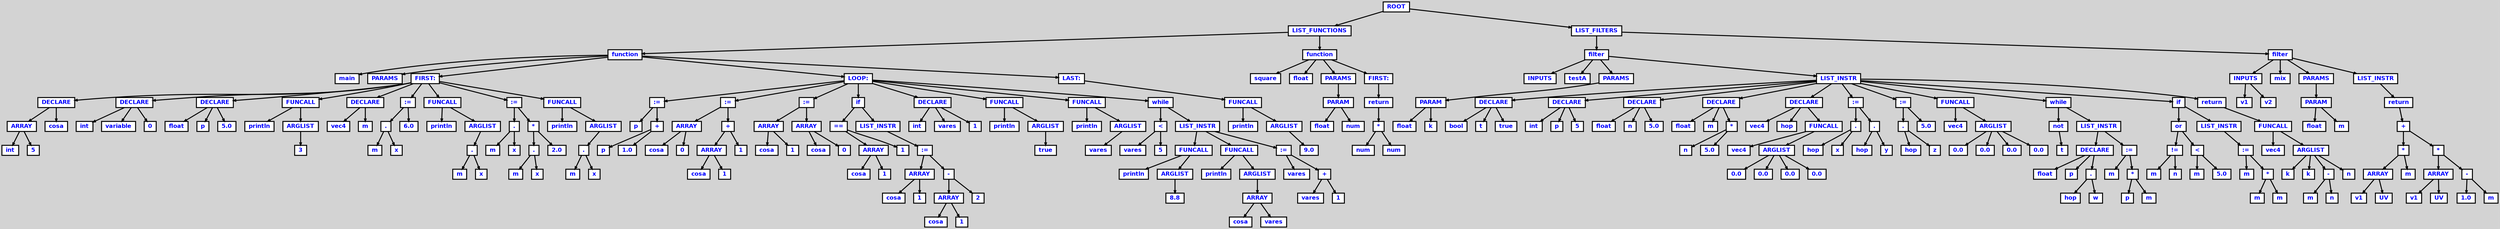 digraph {

	ordering=out;
	ranksep=.4;
	bgcolor="lightgrey"; node [shape=box, fixedsize=false, fontsize=12, fontname="Helvetica-bold", fontcolor="blue"
		width=.25, height=.25, color="black", fillcolor="white", style="filled, solid, bold"];
	edge [arrowsize=.5, color="black", style="bold"]

  n0 [label="ROOT"];
  n1 [label="LIST_FUNCTIONS"];
  n1 [label="LIST_FUNCTIONS"];
  n2 [label="function"];
  n2 [label="function"];
  n3 [label="main"];
  n4 [label="PARAMS"];
  n5 [label="FIRST:"];
  n5 [label="FIRST:"];
  n6 [label="DECLARE"];
  n6 [label="DECLARE"];
  n7 [label="ARRAY"];
  n7 [label="ARRAY"];
  n8 [label="int"];
  n9 [label="5"];
  n10 [label="cosa"];
  n11 [label="DECLARE"];
  n11 [label="DECLARE"];
  n12 [label="int"];
  n13 [label="variable"];
  n14 [label="0"];
  n15 [label="DECLARE"];
  n15 [label="DECLARE"];
  n16 [label="float"];
  n17 [label="p"];
  n18 [label="5.0"];
  n19 [label="FUNCALL"];
  n19 [label="FUNCALL"];
  n20 [label="println"];
  n21 [label="ARGLIST"];
  n21 [label="ARGLIST"];
  n22 [label="3"];
  n23 [label="DECLARE"];
  n23 [label="DECLARE"];
  n24 [label="vec4"];
  n25 [label="m"];
  n26 [label=":="];
  n26 [label=":="];
  n27 [label="."];
  n27 [label="."];
  n28 [label="m"];
  n29 [label="x"];
  n30 [label="6.0"];
  n31 [label="FUNCALL"];
  n31 [label="FUNCALL"];
  n32 [label="println"];
  n33 [label="ARGLIST"];
  n33 [label="ARGLIST"];
  n34 [label="."];
  n34 [label="."];
  n35 [label="m"];
  n36 [label="x"];
  n37 [label=":="];
  n37 [label=":="];
  n38 [label="."];
  n38 [label="."];
  n39 [label="m"];
  n40 [label="x"];
  n41 [label="*"];
  n41 [label="*"];
  n42 [label="."];
  n42 [label="."];
  n43 [label="m"];
  n44 [label="x"];
  n45 [label="2.0"];
  n46 [label="FUNCALL"];
  n46 [label="FUNCALL"];
  n47 [label="println"];
  n48 [label="ARGLIST"];
  n48 [label="ARGLIST"];
  n49 [label="."];
  n49 [label="."];
  n50 [label="m"];
  n51 [label="x"];
  n52 [label="LOOP:"];
  n52 [label="LOOP:"];
  n53 [label=":="];
  n53 [label=":="];
  n54 [label="p"];
  n55 [label="+"];
  n55 [label="+"];
  n56 [label="p"];
  n57 [label="1.0"];
  n58 [label=":="];
  n58 [label=":="];
  n59 [label="ARRAY"];
  n59 [label="ARRAY"];
  n60 [label="cosa"];
  n61 [label="0"];
  n62 [label="+"];
  n62 [label="+"];
  n63 [label="ARRAY"];
  n63 [label="ARRAY"];
  n64 [label="cosa"];
  n65 [label="1"];
  n66 [label="1"];
  n67 [label=":="];
  n67 [label=":="];
  n68 [label="ARRAY"];
  n68 [label="ARRAY"];
  n69 [label="cosa"];
  n70 [label="1"];
  n71 [label="ARRAY"];
  n71 [label="ARRAY"];
  n72 [label="cosa"];
  n73 [label="0"];
  n74 [label="if"];
  n74 [label="if"];
  n75 [label="=="];
  n75 [label="=="];
  n76 [label="ARRAY"];
  n76 [label="ARRAY"];
  n77 [label="cosa"];
  n78 [label="1"];
  n79 [label="1"];
  n80 [label="LIST_INSTR"];
  n80 [label="LIST_INSTR"];
  n81 [label=":="];
  n81 [label=":="];
  n82 [label="ARRAY"];
  n82 [label="ARRAY"];
  n83 [label="cosa"];
  n84 [label="1"];
  n85 [label="-"];
  n85 [label="-"];
  n86 [label="ARRAY"];
  n86 [label="ARRAY"];
  n87 [label="cosa"];
  n88 [label="1"];
  n89 [label="2"];
  n90 [label="DECLARE"];
  n90 [label="DECLARE"];
  n91 [label="int"];
  n92 [label="vares"];
  n93 [label="1"];
  n94 [label="FUNCALL"];
  n94 [label="FUNCALL"];
  n95 [label="println"];
  n96 [label="ARGLIST"];
  n96 [label="ARGLIST"];
  n97 [label="true"];
  n98 [label="FUNCALL"];
  n98 [label="FUNCALL"];
  n99 [label="println"];
  n100 [label="ARGLIST"];
  n100 [label="ARGLIST"];
  n101 [label="vares"];
  n102 [label="while"];
  n102 [label="while"];
  n103 [label="<"];
  n103 [label="<"];
  n104 [label="vares"];
  n105 [label="5"];
  n106 [label="LIST_INSTR"];
  n106 [label="LIST_INSTR"];
  n107 [label="FUNCALL"];
  n107 [label="FUNCALL"];
  n108 [label="println"];
  n109 [label="ARGLIST"];
  n109 [label="ARGLIST"];
  n110 [label="8.8"];
  n111 [label="FUNCALL"];
  n111 [label="FUNCALL"];
  n112 [label="println"];
  n113 [label="ARGLIST"];
  n113 [label="ARGLIST"];
  n114 [label="ARRAY"];
  n114 [label="ARRAY"];
  n115 [label="cosa"];
  n116 [label="vares"];
  n117 [label=":="];
  n117 [label=":="];
  n118 [label="vares"];
  n119 [label="+"];
  n119 [label="+"];
  n120 [label="vares"];
  n121 [label="1"];
  n122 [label="LAST:"];
  n122 [label="LAST:"];
  n123 [label="FUNCALL"];
  n123 [label="FUNCALL"];
  n124 [label="println"];
  n125 [label="ARGLIST"];
  n125 [label="ARGLIST"];
  n126 [label="9.0"];
  n127 [label="function"];
  n127 [label="function"];
  n128 [label="square"];
  n129 [label="float"];
  n130 [label="PARAMS"];
  n130 [label="PARAMS"];
  n131 [label="PARAM"];
  n131 [label="PARAM"];
  n132 [label="float"];
  n133 [label="num"];
  n134 [label="FIRST:"];
  n134 [label="FIRST:"];
  n135 [label="return"];
  n135 [label="return"];
  n136 [label="*"];
  n136 [label="*"];
  n137 [label="num"];
  n138 [label="num"];
  n139 [label="LIST_FILTERS"];
  n139 [label="LIST_FILTERS"];
  n140 [label="filter"];
  n140 [label="filter"];
  n141 [label="INPUTS"];
  n142 [label="testA"];
  n143 [label="PARAMS"];
  n143 [label="PARAMS"];
  n144 [label="PARAM"];
  n144 [label="PARAM"];
  n145 [label="float"];
  n146 [label="k"];
  n147 [label="LIST_INSTR"];
  n147 [label="LIST_INSTR"];
  n148 [label="DECLARE"];
  n148 [label="DECLARE"];
  n149 [label="bool"];
  n150 [label="t"];
  n151 [label="true"];
  n152 [label="DECLARE"];
  n152 [label="DECLARE"];
  n153 [label="int"];
  n154 [label="p"];
  n155 [label="5"];
  n156 [label="DECLARE"];
  n156 [label="DECLARE"];
  n157 [label="float"];
  n158 [label="n"];
  n159 [label="5.0"];
  n160 [label="DECLARE"];
  n160 [label="DECLARE"];
  n161 [label="float"];
  n162 [label="m"];
  n163 [label="*"];
  n163 [label="*"];
  n164 [label="n"];
  n165 [label="5.0"];
  n166 [label="DECLARE"];
  n166 [label="DECLARE"];
  n167 [label="vec4"];
  n168 [label="hop"];
  n169 [label="FUNCALL"];
  n169 [label="FUNCALL"];
  n170 [label="vec4"];
  n171 [label="ARGLIST"];
  n171 [label="ARGLIST"];
  n172 [label="0.0"];
  n173 [label="0.0"];
  n174 [label="0.0"];
  n175 [label="0.0"];
  n176 [label=":="];
  n176 [label=":="];
  n177 [label="."];
  n177 [label="."];
  n178 [label="hop"];
  n179 [label="x"];
  n180 [label="."];
  n180 [label="."];
  n181 [label="hop"];
  n182 [label="y"];
  n183 [label=":="];
  n183 [label=":="];
  n184 [label="."];
  n184 [label="."];
  n185 [label="hop"];
  n186 [label="z"];
  n187 [label="5.0"];
  n188 [label="FUNCALL"];
  n188 [label="FUNCALL"];
  n189 [label="vec4"];
  n190 [label="ARGLIST"];
  n190 [label="ARGLIST"];
  n191 [label="0.0"];
  n192 [label="0.0"];
  n193 [label="0.0"];
  n194 [label="0.0"];
  n195 [label="while"];
  n195 [label="while"];
  n196 [label="not"];
  n196 [label="not"];
  n197 [label="t"];
  n198 [label="LIST_INSTR"];
  n198 [label="LIST_INSTR"];
  n199 [label="DECLARE"];
  n199 [label="DECLARE"];
  n200 [label="float"];
  n201 [label="p"];
  n202 [label="."];
  n202 [label="."];
  n203 [label="hop"];
  n204 [label="w"];
  n205 [label=":="];
  n205 [label=":="];
  n206 [label="m"];
  n207 [label="*"];
  n207 [label="*"];
  n208 [label="p"];
  n209 [label="m"];
  n210 [label="if"];
  n210 [label="if"];
  n211 [label="or"];
  n211 [label="or"];
  n212 [label="!="];
  n212 [label="!="];
  n213 [label="m"];
  n214 [label="n"];
  n215 [label="<"];
  n215 [label="<"];
  n216 [label="m"];
  n217 [label="5.0"];
  n218 [label="LIST_INSTR"];
  n218 [label="LIST_INSTR"];
  n219 [label=":="];
  n219 [label=":="];
  n220 [label="m"];
  n221 [label="*"];
  n221 [label="*"];
  n222 [label="m"];
  n223 [label="m"];
  n224 [label="return"];
  n224 [label="return"];
  n225 [label="FUNCALL"];
  n225 [label="FUNCALL"];
  n226 [label="vec4"];
  n227 [label="ARGLIST"];
  n227 [label="ARGLIST"];
  n228 [label="k"];
  n229 [label="k"];
  n230 [label="-"];
  n230 [label="-"];
  n231 [label="m"];
  n232 [label="n"];
  n233 [label="n"];
  n234 [label="filter"];
  n234 [label="filter"];
  n235 [label="INPUTS"];
  n235 [label="INPUTS"];
  n236 [label="v1"];
  n237 [label="v2"];
  n238 [label="mix"];
  n239 [label="PARAMS"];
  n239 [label="PARAMS"];
  n240 [label="PARAM"];
  n240 [label="PARAM"];
  n241 [label="float"];
  n242 [label="m"];
  n243 [label="LIST_INSTR"];
  n243 [label="LIST_INSTR"];
  n244 [label="return"];
  n244 [label="return"];
  n245 [label="+"];
  n245 [label="+"];
  n246 [label="*"];
  n246 [label="*"];
  n247 [label="ARRAY"];
  n247 [label="ARRAY"];
  n248 [label="v1"];
  n249 [label="UV"];
  n250 [label="m"];
  n251 [label="*"];
  n251 [label="*"];
  n252 [label="ARRAY"];
  n252 [label="ARRAY"];
  n253 [label="v1"];
  n254 [label="UV"];
  n255 [label="-"];
  n255 [label="-"];
  n256 [label="1.0"];
  n257 [label="m"];

  n0 -> n1 // "ROOT" -> "LIST_FUNCTIONS"
  n1 -> n2 // "LIST_FUNCTIONS" -> "function"
  n2 -> n3 // "function" -> "main"
  n2 -> n4 // "function" -> "PARAMS"
  n2 -> n5 // "function" -> "FIRST:"
  n5 -> n6 // "FIRST:" -> "DECLARE"
  n6 -> n7 // "DECLARE" -> "ARRAY"
  n7 -> n8 // "ARRAY" -> "int"
  n7 -> n9 // "ARRAY" -> "5"
  n6 -> n10 // "DECLARE" -> "cosa"
  n5 -> n11 // "FIRST:" -> "DECLARE"
  n11 -> n12 // "DECLARE" -> "int"
  n11 -> n13 // "DECLARE" -> "variable"
  n11 -> n14 // "DECLARE" -> "0"
  n5 -> n15 // "FIRST:" -> "DECLARE"
  n15 -> n16 // "DECLARE" -> "float"
  n15 -> n17 // "DECLARE" -> "p"
  n15 -> n18 // "DECLARE" -> "5.0"
  n5 -> n19 // "FIRST:" -> "FUNCALL"
  n19 -> n20 // "FUNCALL" -> "println"
  n19 -> n21 // "FUNCALL" -> "ARGLIST"
  n21 -> n22 // "ARGLIST" -> "3"
  n5 -> n23 // "FIRST:" -> "DECLARE"
  n23 -> n24 // "DECLARE" -> "vec4"
  n23 -> n25 // "DECLARE" -> "m"
  n5 -> n26 // "FIRST:" -> ":="
  n26 -> n27 // ":=" -> "."
  n27 -> n28 // "." -> "m"
  n27 -> n29 // "." -> "x"
  n26 -> n30 // ":=" -> "6.0"
  n5 -> n31 // "FIRST:" -> "FUNCALL"
  n31 -> n32 // "FUNCALL" -> "println"
  n31 -> n33 // "FUNCALL" -> "ARGLIST"
  n33 -> n34 // "ARGLIST" -> "."
  n34 -> n35 // "." -> "m"
  n34 -> n36 // "." -> "x"
  n5 -> n37 // "FIRST:" -> ":="
  n37 -> n38 // ":=" -> "."
  n38 -> n39 // "." -> "m"
  n38 -> n40 // "." -> "x"
  n37 -> n41 // ":=" -> "*"
  n41 -> n42 // "*" -> "."
  n42 -> n43 // "." -> "m"
  n42 -> n44 // "." -> "x"
  n41 -> n45 // "*" -> "2.0"
  n5 -> n46 // "FIRST:" -> "FUNCALL"
  n46 -> n47 // "FUNCALL" -> "println"
  n46 -> n48 // "FUNCALL" -> "ARGLIST"
  n48 -> n49 // "ARGLIST" -> "."
  n49 -> n50 // "." -> "m"
  n49 -> n51 // "." -> "x"
  n2 -> n52 // "function" -> "LOOP:"
  n52 -> n53 // "LOOP:" -> ":="
  n53 -> n54 // ":=" -> "p"
  n53 -> n55 // ":=" -> "+"
  n55 -> n56 // "+" -> "p"
  n55 -> n57 // "+" -> "1.0"
  n52 -> n58 // "LOOP:" -> ":="
  n58 -> n59 // ":=" -> "ARRAY"
  n59 -> n60 // "ARRAY" -> "cosa"
  n59 -> n61 // "ARRAY" -> "0"
  n58 -> n62 // ":=" -> "+"
  n62 -> n63 // "+" -> "ARRAY"
  n63 -> n64 // "ARRAY" -> "cosa"
  n63 -> n65 // "ARRAY" -> "1"
  n62 -> n66 // "+" -> "1"
  n52 -> n67 // "LOOP:" -> ":="
  n67 -> n68 // ":=" -> "ARRAY"
  n68 -> n69 // "ARRAY" -> "cosa"
  n68 -> n70 // "ARRAY" -> "1"
  n67 -> n71 // ":=" -> "ARRAY"
  n71 -> n72 // "ARRAY" -> "cosa"
  n71 -> n73 // "ARRAY" -> "0"
  n52 -> n74 // "LOOP:" -> "if"
  n74 -> n75 // "if" -> "=="
  n75 -> n76 // "==" -> "ARRAY"
  n76 -> n77 // "ARRAY" -> "cosa"
  n76 -> n78 // "ARRAY" -> "1"
  n75 -> n79 // "==" -> "1"
  n74 -> n80 // "if" -> "LIST_INSTR"
  n80 -> n81 // "LIST_INSTR" -> ":="
  n81 -> n82 // ":=" -> "ARRAY"
  n82 -> n83 // "ARRAY" -> "cosa"
  n82 -> n84 // "ARRAY" -> "1"
  n81 -> n85 // ":=" -> "-"
  n85 -> n86 // "-" -> "ARRAY"
  n86 -> n87 // "ARRAY" -> "cosa"
  n86 -> n88 // "ARRAY" -> "1"
  n85 -> n89 // "-" -> "2"
  n52 -> n90 // "LOOP:" -> "DECLARE"
  n90 -> n91 // "DECLARE" -> "int"
  n90 -> n92 // "DECLARE" -> "vares"
  n90 -> n93 // "DECLARE" -> "1"
  n52 -> n94 // "LOOP:" -> "FUNCALL"
  n94 -> n95 // "FUNCALL" -> "println"
  n94 -> n96 // "FUNCALL" -> "ARGLIST"
  n96 -> n97 // "ARGLIST" -> "true"
  n52 -> n98 // "LOOP:" -> "FUNCALL"
  n98 -> n99 // "FUNCALL" -> "println"
  n98 -> n100 // "FUNCALL" -> "ARGLIST"
  n100 -> n101 // "ARGLIST" -> "vares"
  n52 -> n102 // "LOOP:" -> "while"
  n102 -> n103 // "while" -> "<"
  n103 -> n104 // "<" -> "vares"
  n103 -> n105 // "<" -> "5"
  n102 -> n106 // "while" -> "LIST_INSTR"
  n106 -> n107 // "LIST_INSTR" -> "FUNCALL"
  n107 -> n108 // "FUNCALL" -> "println"
  n107 -> n109 // "FUNCALL" -> "ARGLIST"
  n109 -> n110 // "ARGLIST" -> "8.8"
  n106 -> n111 // "LIST_INSTR" -> "FUNCALL"
  n111 -> n112 // "FUNCALL" -> "println"
  n111 -> n113 // "FUNCALL" -> "ARGLIST"
  n113 -> n114 // "ARGLIST" -> "ARRAY"
  n114 -> n115 // "ARRAY" -> "cosa"
  n114 -> n116 // "ARRAY" -> "vares"
  n106 -> n117 // "LIST_INSTR" -> ":="
  n117 -> n118 // ":=" -> "vares"
  n117 -> n119 // ":=" -> "+"
  n119 -> n120 // "+" -> "vares"
  n119 -> n121 // "+" -> "1"
  n2 -> n122 // "function" -> "LAST:"
  n122 -> n123 // "LAST:" -> "FUNCALL"
  n123 -> n124 // "FUNCALL" -> "println"
  n123 -> n125 // "FUNCALL" -> "ARGLIST"
  n125 -> n126 // "ARGLIST" -> "9.0"
  n1 -> n127 // "LIST_FUNCTIONS" -> "function"
  n127 -> n128 // "function" -> "square"
  n127 -> n129 // "function" -> "float"
  n127 -> n130 // "function" -> "PARAMS"
  n130 -> n131 // "PARAMS" -> "PARAM"
  n131 -> n132 // "PARAM" -> "float"
  n131 -> n133 // "PARAM" -> "num"
  n127 -> n134 // "function" -> "FIRST:"
  n134 -> n135 // "FIRST:" -> "return"
  n135 -> n136 // "return" -> "*"
  n136 -> n137 // "*" -> "num"
  n136 -> n138 // "*" -> "num"
  n0 -> n139 // "ROOT" -> "LIST_FILTERS"
  n139 -> n140 // "LIST_FILTERS" -> "filter"
  n140 -> n141 // "filter" -> "INPUTS"
  n140 -> n142 // "filter" -> "testA"
  n140 -> n143 // "filter" -> "PARAMS"
  n143 -> n144 // "PARAMS" -> "PARAM"
  n144 -> n145 // "PARAM" -> "float"
  n144 -> n146 // "PARAM" -> "k"
  n140 -> n147 // "filter" -> "LIST_INSTR"
  n147 -> n148 // "LIST_INSTR" -> "DECLARE"
  n148 -> n149 // "DECLARE" -> "bool"
  n148 -> n150 // "DECLARE" -> "t"
  n148 -> n151 // "DECLARE" -> "true"
  n147 -> n152 // "LIST_INSTR" -> "DECLARE"
  n152 -> n153 // "DECLARE" -> "int"
  n152 -> n154 // "DECLARE" -> "p"
  n152 -> n155 // "DECLARE" -> "5"
  n147 -> n156 // "LIST_INSTR" -> "DECLARE"
  n156 -> n157 // "DECLARE" -> "float"
  n156 -> n158 // "DECLARE" -> "n"
  n156 -> n159 // "DECLARE" -> "5.0"
  n147 -> n160 // "LIST_INSTR" -> "DECLARE"
  n160 -> n161 // "DECLARE" -> "float"
  n160 -> n162 // "DECLARE" -> "m"
  n160 -> n163 // "DECLARE" -> "*"
  n163 -> n164 // "*" -> "n"
  n163 -> n165 // "*" -> "5.0"
  n147 -> n166 // "LIST_INSTR" -> "DECLARE"
  n166 -> n167 // "DECLARE" -> "vec4"
  n166 -> n168 // "DECLARE" -> "hop"
  n166 -> n169 // "DECLARE" -> "FUNCALL"
  n169 -> n170 // "FUNCALL" -> "vec4"
  n169 -> n171 // "FUNCALL" -> "ARGLIST"
  n171 -> n172 // "ARGLIST" -> "0.0"
  n171 -> n173 // "ARGLIST" -> "0.0"
  n171 -> n174 // "ARGLIST" -> "0.0"
  n171 -> n175 // "ARGLIST" -> "0.0"
  n147 -> n176 // "LIST_INSTR" -> ":="
  n176 -> n177 // ":=" -> "."
  n177 -> n178 // "." -> "hop"
  n177 -> n179 // "." -> "x"
  n176 -> n180 // ":=" -> "."
  n180 -> n181 // "." -> "hop"
  n180 -> n182 // "." -> "y"
  n147 -> n183 // "LIST_INSTR" -> ":="
  n183 -> n184 // ":=" -> "."
  n184 -> n185 // "." -> "hop"
  n184 -> n186 // "." -> "z"
  n183 -> n187 // ":=" -> "5.0"
  n147 -> n188 // "LIST_INSTR" -> "FUNCALL"
  n188 -> n189 // "FUNCALL" -> "vec4"
  n188 -> n190 // "FUNCALL" -> "ARGLIST"
  n190 -> n191 // "ARGLIST" -> "0.0"
  n190 -> n192 // "ARGLIST" -> "0.0"
  n190 -> n193 // "ARGLIST" -> "0.0"
  n190 -> n194 // "ARGLIST" -> "0.0"
  n147 -> n195 // "LIST_INSTR" -> "while"
  n195 -> n196 // "while" -> "not"
  n196 -> n197 // "not" -> "t"
  n195 -> n198 // "while" -> "LIST_INSTR"
  n198 -> n199 // "LIST_INSTR" -> "DECLARE"
  n199 -> n200 // "DECLARE" -> "float"
  n199 -> n201 // "DECLARE" -> "p"
  n199 -> n202 // "DECLARE" -> "."
  n202 -> n203 // "." -> "hop"
  n202 -> n204 // "." -> "w"
  n198 -> n205 // "LIST_INSTR" -> ":="
  n205 -> n206 // ":=" -> "m"
  n205 -> n207 // ":=" -> "*"
  n207 -> n208 // "*" -> "p"
  n207 -> n209 // "*" -> "m"
  n147 -> n210 // "LIST_INSTR" -> "if"
  n210 -> n211 // "if" -> "or"
  n211 -> n212 // "or" -> "!="
  n212 -> n213 // "!=" -> "m"
  n212 -> n214 // "!=" -> "n"
  n211 -> n215 // "or" -> "<"
  n215 -> n216 // "<" -> "m"
  n215 -> n217 // "<" -> "5.0"
  n210 -> n218 // "if" -> "LIST_INSTR"
  n218 -> n219 // "LIST_INSTR" -> ":="
  n219 -> n220 // ":=" -> "m"
  n219 -> n221 // ":=" -> "*"
  n221 -> n222 // "*" -> "m"
  n221 -> n223 // "*" -> "m"
  n147 -> n224 // "LIST_INSTR" -> "return"
  n224 -> n225 // "return" -> "FUNCALL"
  n225 -> n226 // "FUNCALL" -> "vec4"
  n225 -> n227 // "FUNCALL" -> "ARGLIST"
  n227 -> n228 // "ARGLIST" -> "k"
  n227 -> n229 // "ARGLIST" -> "k"
  n227 -> n230 // "ARGLIST" -> "-"
  n230 -> n231 // "-" -> "m"
  n230 -> n232 // "-" -> "n"
  n227 -> n233 // "ARGLIST" -> "n"
  n139 -> n234 // "LIST_FILTERS" -> "filter"
  n234 -> n235 // "filter" -> "INPUTS"
  n235 -> n236 // "INPUTS" -> "v1"
  n235 -> n237 // "INPUTS" -> "v2"
  n234 -> n238 // "filter" -> "mix"
  n234 -> n239 // "filter" -> "PARAMS"
  n239 -> n240 // "PARAMS" -> "PARAM"
  n240 -> n241 // "PARAM" -> "float"
  n240 -> n242 // "PARAM" -> "m"
  n234 -> n243 // "filter" -> "LIST_INSTR"
  n243 -> n244 // "LIST_INSTR" -> "return"
  n244 -> n245 // "return" -> "+"
  n245 -> n246 // "+" -> "*"
  n246 -> n247 // "*" -> "ARRAY"
  n247 -> n248 // "ARRAY" -> "v1"
  n247 -> n249 // "ARRAY" -> "UV"
  n246 -> n250 // "*" -> "m"
  n245 -> n251 // "+" -> "*"
  n251 -> n252 // "*" -> "ARRAY"
  n252 -> n253 // "ARRAY" -> "v1"
  n252 -> n254 // "ARRAY" -> "UV"
  n251 -> n255 // "*" -> "-"
  n255 -> n256 // "-" -> "1.0"
  n255 -> n257 // "-" -> "m"

}
